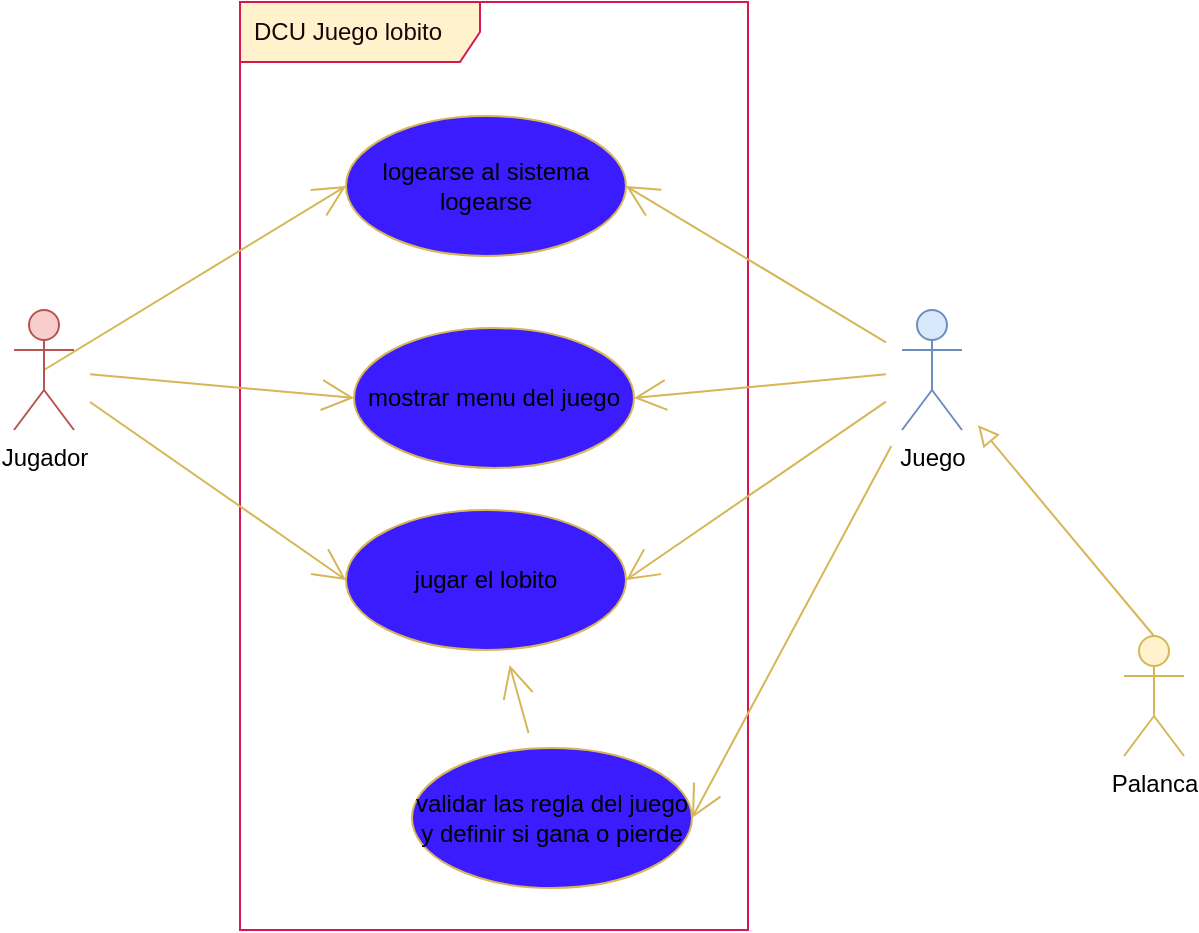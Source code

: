 <mxfile>
    <diagram id="D28Rvcqh0QlbbfJrgNBv" name="Page-1">
        <mxGraphModel dx="1002" dy="642" grid="0" gridSize="10" guides="1" tooltips="1" connect="1" arrows="1" fold="1" page="0" pageScale="1" pageWidth="850" pageHeight="1100" math="0" shadow="0">
            <root>
                <mxCell id="0"/>
                <mxCell id="1" parent="0"/>
                <mxCell id="20" value="&lt;font color=&quot;#170707&quot;&gt;DCU Juego lobito&lt;/font&gt;" style="shape=umlFrame;whiteSpace=wrap;html=1;width=120;height=30;boundedLbl=1;verticalAlign=middle;align=left;spacingLeft=5;fillColor=#fff2cc;strokeColor=#D61851;" parent="1" vertex="1">
                    <mxGeometry x="294" y="69" width="254" height="464" as="geometry"/>
                </mxCell>
                <mxCell id="6" style="edgeStyle=none;curved=1;rounded=0;orthogonalLoop=1;jettySize=auto;html=1;entryX=0;entryY=0.5;entryDx=0;entryDy=0;endArrow=open;startSize=14;endSize=14;sourcePerimeterSpacing=8;targetPerimeterSpacing=8;fillColor=#fff2cc;strokeColor=#d6b656;" parent="1" source="2" target="5" edge="1">
                    <mxGeometry relative="1" as="geometry"/>
                </mxCell>
                <mxCell id="10" style="edgeStyle=none;curved=1;rounded=0;orthogonalLoop=1;jettySize=auto;html=1;entryX=0;entryY=0.5;entryDx=0;entryDy=0;endArrow=open;startSize=14;endSize=14;targetPerimeterSpacing=8;startArrow=none;exitX=0.5;exitY=0.5;exitDx=0;exitDy=0;exitPerimeter=0;fillColor=#fff2cc;strokeColor=#d6b656;" parent="1" source="2" target="9" edge="1">
                    <mxGeometry relative="1" as="geometry"/>
                </mxCell>
                <mxCell id="17" style="edgeStyle=none;curved=1;rounded=0;orthogonalLoop=1;jettySize=auto;html=1;entryX=0;entryY=0.5;entryDx=0;entryDy=0;endArrow=open;startSize=14;endSize=14;sourcePerimeterSpacing=8;targetPerimeterSpacing=8;fillColor=#fff2cc;strokeColor=#d6b656;" parent="1" source="2" target="16" edge="1">
                    <mxGeometry relative="1" as="geometry"/>
                </mxCell>
                <mxCell id="2" value="Jugador" style="shape=umlActor;verticalLabelPosition=bottom;verticalAlign=top;html=1;fillColor=#f8cecc;strokeColor=#b85450;" parent="1" vertex="1">
                    <mxGeometry x="181" y="223" width="30" height="60" as="geometry"/>
                </mxCell>
                <mxCell id="8" style="edgeStyle=none;curved=1;rounded=0;orthogonalLoop=1;jettySize=auto;html=1;entryX=1;entryY=0.5;entryDx=0;entryDy=0;endArrow=open;startSize=14;endSize=14;sourcePerimeterSpacing=8;targetPerimeterSpacing=8;fillColor=#fff2cc;strokeColor=#d6b656;" parent="1" source="3" target="5" edge="1">
                    <mxGeometry relative="1" as="geometry"/>
                </mxCell>
                <mxCell id="11" style="edgeStyle=none;curved=1;rounded=0;orthogonalLoop=1;jettySize=auto;html=1;entryX=1;entryY=0.5;entryDx=0;entryDy=0;endArrow=open;startSize=14;endSize=14;sourcePerimeterSpacing=8;targetPerimeterSpacing=8;fillColor=#fff2cc;strokeColor=#d6b656;" parent="1" source="3" target="9" edge="1">
                    <mxGeometry relative="1" as="geometry"/>
                </mxCell>
                <mxCell id="18" style="edgeStyle=none;curved=1;rounded=0;orthogonalLoop=1;jettySize=auto;html=1;entryX=1;entryY=0.5;entryDx=0;entryDy=0;endArrow=open;startSize=14;endSize=14;sourcePerimeterSpacing=8;targetPerimeterSpacing=8;fillColor=#fff2cc;strokeColor=#d6b656;" parent="1" source="3" target="16" edge="1">
                    <mxGeometry relative="1" as="geometry"/>
                </mxCell>
                <mxCell id="23" style="edgeStyle=none;curved=1;rounded=0;orthogonalLoop=1;jettySize=auto;html=1;entryX=1;entryY=0.5;entryDx=0;entryDy=0;endArrow=open;startSize=14;endSize=14;sourcePerimeterSpacing=8;targetPerimeterSpacing=8;fillColor=#fff2cc;strokeColor=#d6b656;" parent="1" source="3" target="22" edge="1">
                    <mxGeometry relative="1" as="geometry"/>
                </mxCell>
                <mxCell id="3" value="Juego" style="shape=umlActor;verticalLabelPosition=bottom;verticalAlign=top;html=1;fillColor=#dae8fc;strokeColor=#6c8ebf;" parent="1" vertex="1">
                    <mxGeometry x="625" y="223" width="30" height="60" as="geometry"/>
                </mxCell>
                <mxCell id="5" value="jugar el lobito" style="ellipse;whiteSpace=wrap;html=1;fillColor=#3A1CFF;strokeColor=#d6b656;" parent="1" vertex="1">
                    <mxGeometry x="347" y="323" width="140" height="70" as="geometry"/>
                </mxCell>
                <mxCell id="9" value="logearse al sistema&lt;br&gt;logearse" style="ellipse;whiteSpace=wrap;html=1;fillColor=#3A1CFF;strokeColor=#d6b656;" parent="1" vertex="1">
                    <mxGeometry x="347" y="126" width="140" height="70" as="geometry"/>
                </mxCell>
                <mxCell id="14" value="Palanca" style="shape=umlActor;verticalLabelPosition=bottom;verticalAlign=top;html=1;fillColor=#fff2cc;strokeColor=#d6b656;" parent="1" vertex="1">
                    <mxGeometry x="736" y="386" width="30" height="60" as="geometry"/>
                </mxCell>
                <mxCell id="15" value="" style="endArrow=block;startArrow=none;endFill=0;startFill=0;endSize=8;html=1;verticalAlign=bottom;labelBackgroundColor=none;rounded=0;sourcePerimeterSpacing=8;targetPerimeterSpacing=8;curved=1;exitX=0.5;exitY=0;exitDx=0;exitDy=0;exitPerimeter=0;fillColor=#fff2cc;strokeColor=#d6b656;" parent="1" source="14" target="3" edge="1">
                    <mxGeometry width="160" relative="1" as="geometry">
                        <mxPoint x="584" y="490" as="sourcePoint"/>
                        <mxPoint x="630" y="433" as="targetPoint"/>
                    </mxGeometry>
                </mxCell>
                <mxCell id="16" value="mostrar menu del juego" style="ellipse;whiteSpace=wrap;html=1;fillColor=#3A1CFF;strokeColor=#d6b656;" parent="1" vertex="1">
                    <mxGeometry x="351" y="232" width="140" height="70" as="geometry"/>
                </mxCell>
                <mxCell id="24" style="edgeStyle=none;curved=1;rounded=0;orthogonalLoop=1;jettySize=auto;html=1;endArrow=open;startSize=14;endSize=14;sourcePerimeterSpacing=8;targetPerimeterSpacing=8;fillColor=#3A1CFF;strokeColor=#d6b656;" parent="1" source="22" target="5" edge="1">
                    <mxGeometry relative="1" as="geometry"/>
                </mxCell>
                <mxCell id="22" value="validar las regla del juego y definir si gana o pierde" style="ellipse;whiteSpace=wrap;html=1;fillColor=#3A1CFF;strokeColor=#d6b656;" parent="1" vertex="1">
                    <mxGeometry x="380" y="442" width="140" height="70" as="geometry"/>
                </mxCell>
            </root>
        </mxGraphModel>
    </diagram>
</mxfile>